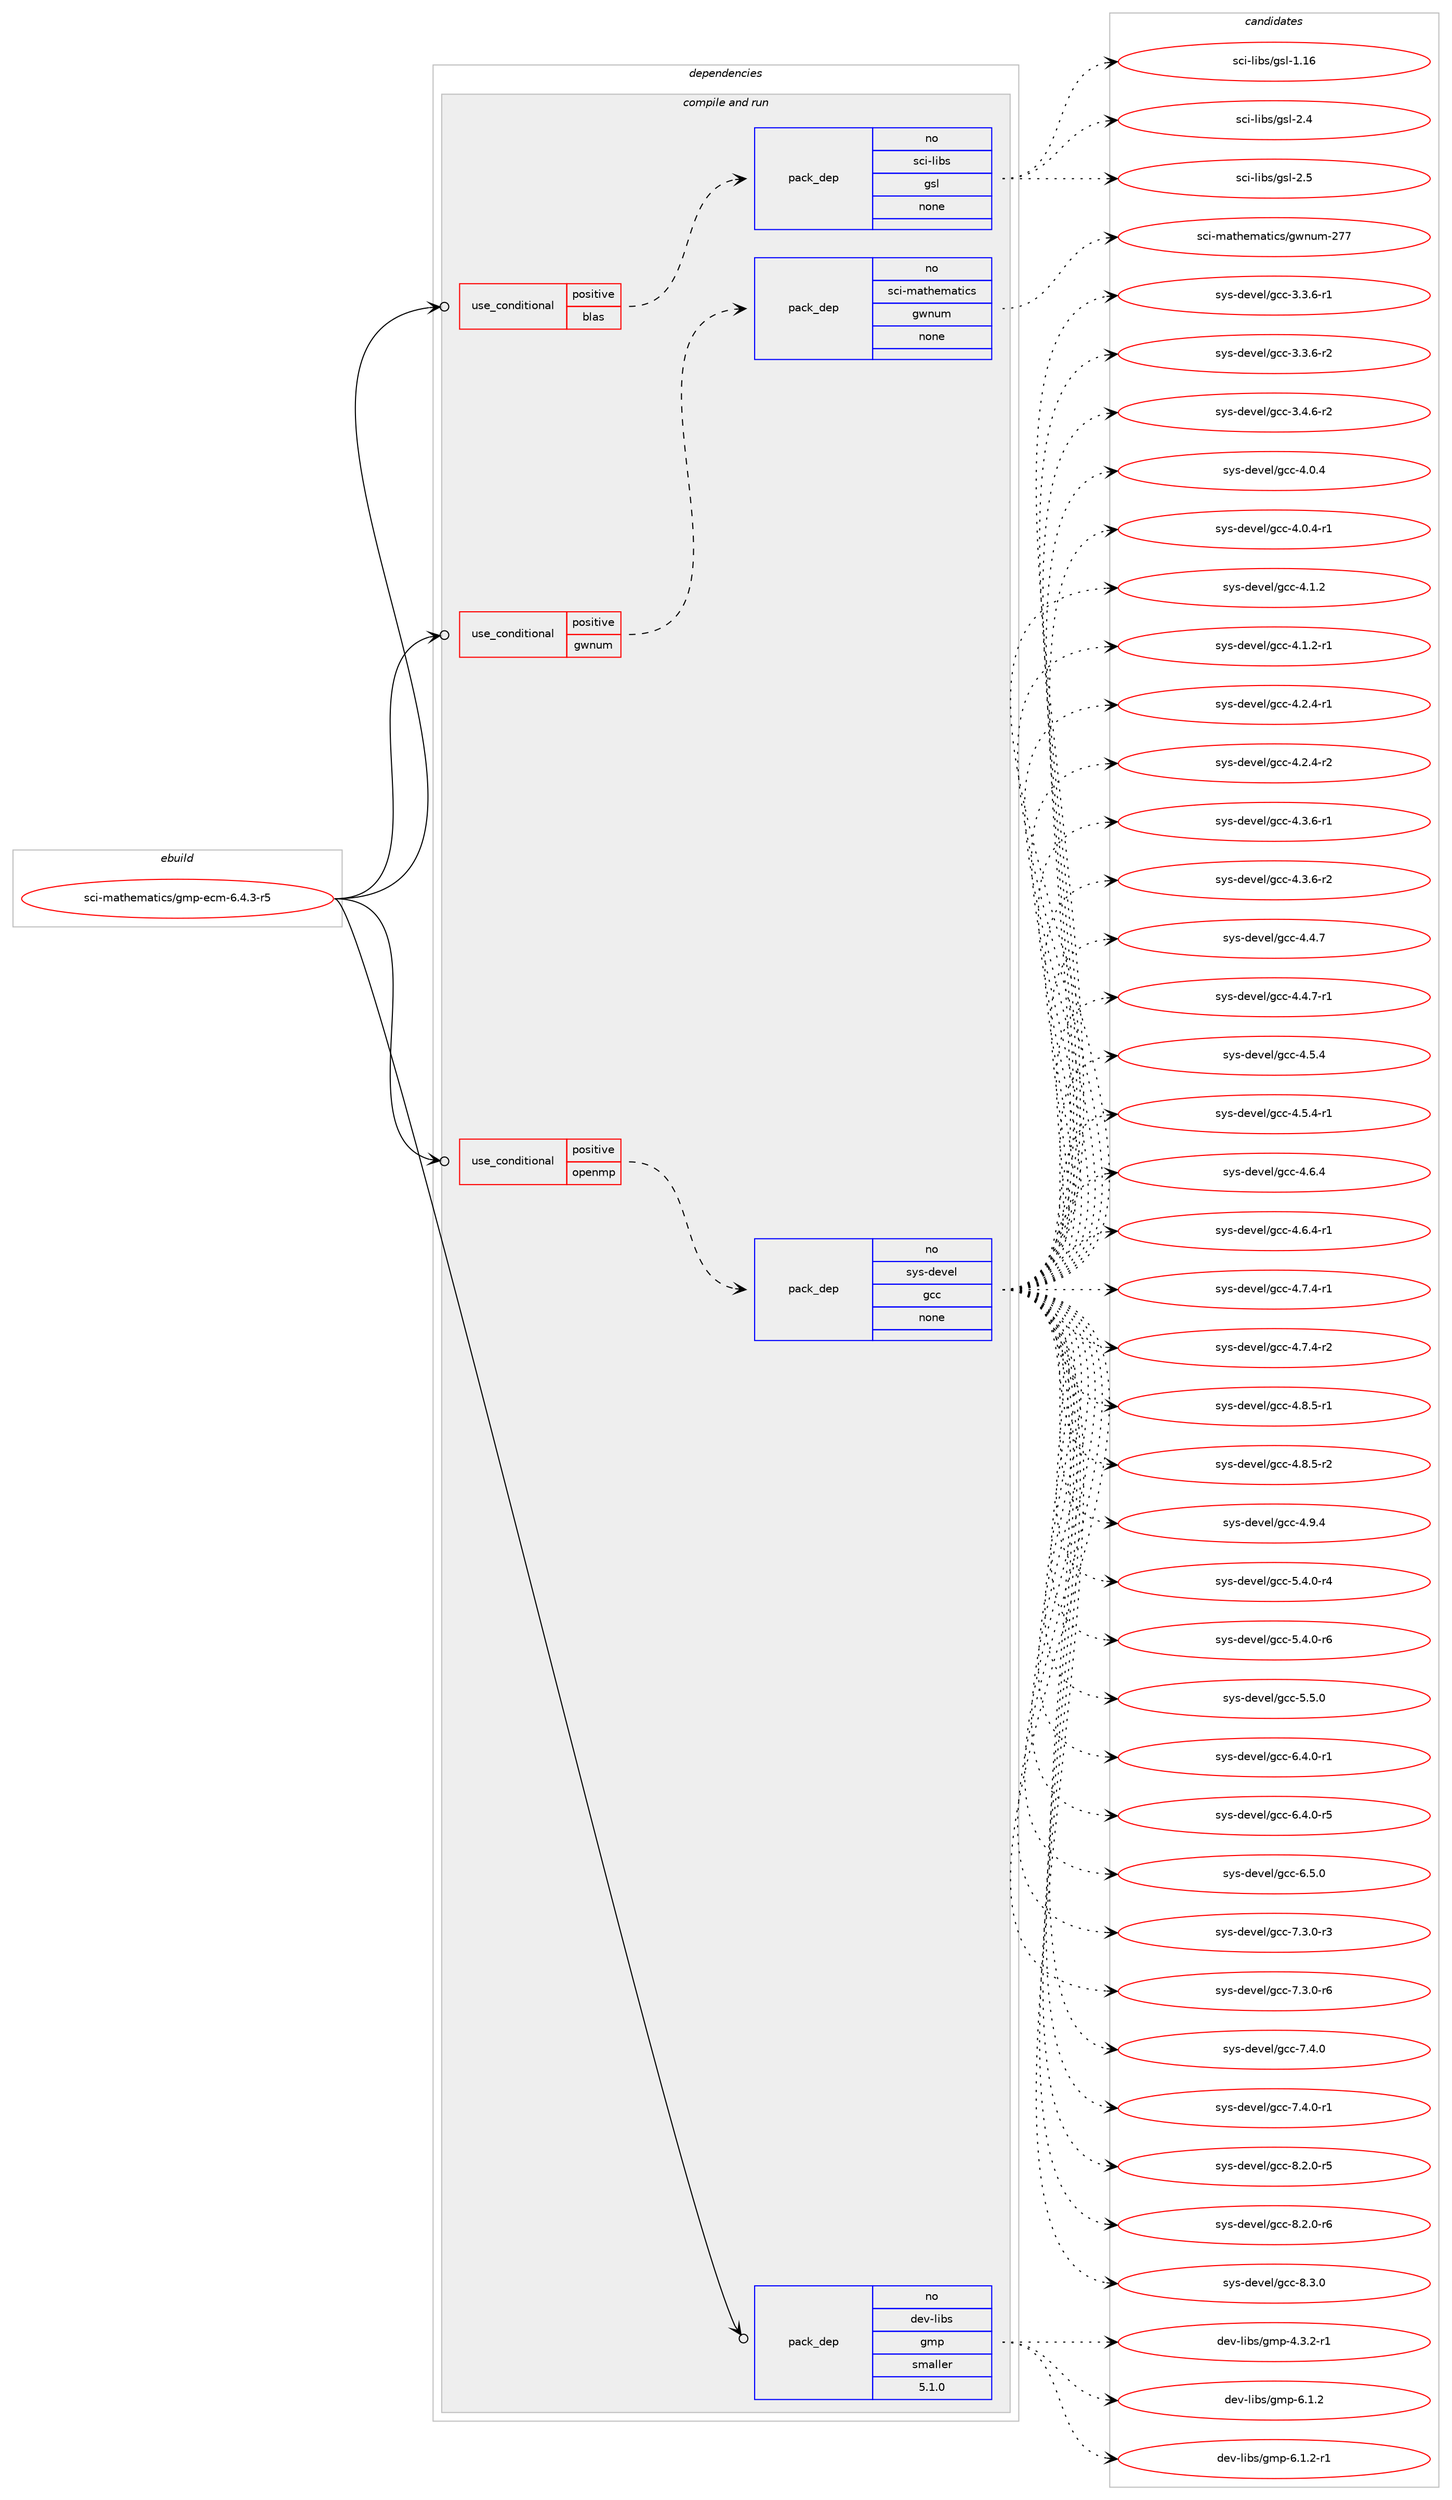 digraph prolog {

# *************
# Graph options
# *************

newrank=true;
concentrate=true;
compound=true;
graph [rankdir=LR,fontname=Helvetica,fontsize=10,ranksep=1.5];#, ranksep=2.5, nodesep=0.2];
edge  [arrowhead=vee];
node  [fontname=Helvetica,fontsize=10];

# **********
# The ebuild
# **********

subgraph cluster_leftcol {
color=gray;
rank=same;
label=<<i>ebuild</i>>;
id [label="sci-mathematics/gmp-ecm-6.4.3-r5", color=red, width=4, href="../sci-mathematics/gmp-ecm-6.4.3-r5.svg"];
}

# ****************
# The dependencies
# ****************

subgraph cluster_midcol {
color=gray;
label=<<i>dependencies</i>>;
subgraph cluster_compile {
fillcolor="#eeeeee";
style=filled;
label=<<i>compile</i>>;
}
subgraph cluster_compileandrun {
fillcolor="#eeeeee";
style=filled;
label=<<i>compile and run</i>>;
subgraph cond454518 {
dependency1698242 [label=<<TABLE BORDER="0" CELLBORDER="1" CELLSPACING="0" CELLPADDING="4"><TR><TD ROWSPAN="3" CELLPADDING="10">use_conditional</TD></TR><TR><TD>positive</TD></TR><TR><TD>blas</TD></TR></TABLE>>, shape=none, color=red];
subgraph pack1215887 {
dependency1698243 [label=<<TABLE BORDER="0" CELLBORDER="1" CELLSPACING="0" CELLPADDING="4" WIDTH="220"><TR><TD ROWSPAN="6" CELLPADDING="30">pack_dep</TD></TR><TR><TD WIDTH="110">no</TD></TR><TR><TD>sci-libs</TD></TR><TR><TD>gsl</TD></TR><TR><TD>none</TD></TR><TR><TD></TD></TR></TABLE>>, shape=none, color=blue];
}
dependency1698242:e -> dependency1698243:w [weight=20,style="dashed",arrowhead="vee"];
}
id:e -> dependency1698242:w [weight=20,style="solid",arrowhead="odotvee"];
subgraph cond454519 {
dependency1698244 [label=<<TABLE BORDER="0" CELLBORDER="1" CELLSPACING="0" CELLPADDING="4"><TR><TD ROWSPAN="3" CELLPADDING="10">use_conditional</TD></TR><TR><TD>positive</TD></TR><TR><TD>gwnum</TD></TR></TABLE>>, shape=none, color=red];
subgraph pack1215888 {
dependency1698245 [label=<<TABLE BORDER="0" CELLBORDER="1" CELLSPACING="0" CELLPADDING="4" WIDTH="220"><TR><TD ROWSPAN="6" CELLPADDING="30">pack_dep</TD></TR><TR><TD WIDTH="110">no</TD></TR><TR><TD>sci-mathematics</TD></TR><TR><TD>gwnum</TD></TR><TR><TD>none</TD></TR><TR><TD></TD></TR></TABLE>>, shape=none, color=blue];
}
dependency1698244:e -> dependency1698245:w [weight=20,style="dashed",arrowhead="vee"];
}
id:e -> dependency1698244:w [weight=20,style="solid",arrowhead="odotvee"];
subgraph cond454520 {
dependency1698246 [label=<<TABLE BORDER="0" CELLBORDER="1" CELLSPACING="0" CELLPADDING="4"><TR><TD ROWSPAN="3" CELLPADDING="10">use_conditional</TD></TR><TR><TD>positive</TD></TR><TR><TD>openmp</TD></TR></TABLE>>, shape=none, color=red];
subgraph pack1215889 {
dependency1698247 [label=<<TABLE BORDER="0" CELLBORDER="1" CELLSPACING="0" CELLPADDING="4" WIDTH="220"><TR><TD ROWSPAN="6" CELLPADDING="30">pack_dep</TD></TR><TR><TD WIDTH="110">no</TD></TR><TR><TD>sys-devel</TD></TR><TR><TD>gcc</TD></TR><TR><TD>none</TD></TR><TR><TD></TD></TR></TABLE>>, shape=none, color=blue];
}
dependency1698246:e -> dependency1698247:w [weight=20,style="dashed",arrowhead="vee"];
}
id:e -> dependency1698246:w [weight=20,style="solid",arrowhead="odotvee"];
subgraph pack1215890 {
dependency1698248 [label=<<TABLE BORDER="0" CELLBORDER="1" CELLSPACING="0" CELLPADDING="4" WIDTH="220"><TR><TD ROWSPAN="6" CELLPADDING="30">pack_dep</TD></TR><TR><TD WIDTH="110">no</TD></TR><TR><TD>dev-libs</TD></TR><TR><TD>gmp</TD></TR><TR><TD>smaller</TD></TR><TR><TD>5.1.0</TD></TR></TABLE>>, shape=none, color=blue];
}
id:e -> dependency1698248:w [weight=20,style="solid",arrowhead="odotvee"];
}
subgraph cluster_run {
fillcolor="#eeeeee";
style=filled;
label=<<i>run</i>>;
}
}

# **************
# The candidates
# **************

subgraph cluster_choices {
rank=same;
color=gray;
label=<<i>candidates</i>>;

subgraph choice1215887 {
color=black;
nodesep=1;
choice115991054510810598115471031151084549464954 [label="sci-libs/gsl-1.16", color=red, width=4,href="../sci-libs/gsl-1.16.svg"];
choice1159910545108105981154710311510845504652 [label="sci-libs/gsl-2.4", color=red, width=4,href="../sci-libs/gsl-2.4.svg"];
choice1159910545108105981154710311510845504653 [label="sci-libs/gsl-2.5", color=red, width=4,href="../sci-libs/gsl-2.5.svg"];
dependency1698243:e -> choice115991054510810598115471031151084549464954:w [style=dotted,weight="100"];
dependency1698243:e -> choice1159910545108105981154710311510845504652:w [style=dotted,weight="100"];
dependency1698243:e -> choice1159910545108105981154710311510845504653:w [style=dotted,weight="100"];
}
subgraph choice1215888 {
color=black;
nodesep=1;
choice11599105451099711610410110997116105991154710311911011710945505555 [label="sci-mathematics/gwnum-277", color=red, width=4,href="../sci-mathematics/gwnum-277.svg"];
dependency1698245:e -> choice11599105451099711610410110997116105991154710311911011710945505555:w [style=dotted,weight="100"];
}
subgraph choice1215889 {
color=black;
nodesep=1;
choice115121115451001011181011084710399994551465146544511449 [label="sys-devel/gcc-3.3.6-r1", color=red, width=4,href="../sys-devel/gcc-3.3.6-r1.svg"];
choice115121115451001011181011084710399994551465146544511450 [label="sys-devel/gcc-3.3.6-r2", color=red, width=4,href="../sys-devel/gcc-3.3.6-r2.svg"];
choice115121115451001011181011084710399994551465246544511450 [label="sys-devel/gcc-3.4.6-r2", color=red, width=4,href="../sys-devel/gcc-3.4.6-r2.svg"];
choice11512111545100101118101108471039999455246484652 [label="sys-devel/gcc-4.0.4", color=red, width=4,href="../sys-devel/gcc-4.0.4.svg"];
choice115121115451001011181011084710399994552464846524511449 [label="sys-devel/gcc-4.0.4-r1", color=red, width=4,href="../sys-devel/gcc-4.0.4-r1.svg"];
choice11512111545100101118101108471039999455246494650 [label="sys-devel/gcc-4.1.2", color=red, width=4,href="../sys-devel/gcc-4.1.2.svg"];
choice115121115451001011181011084710399994552464946504511449 [label="sys-devel/gcc-4.1.2-r1", color=red, width=4,href="../sys-devel/gcc-4.1.2-r1.svg"];
choice115121115451001011181011084710399994552465046524511449 [label="sys-devel/gcc-4.2.4-r1", color=red, width=4,href="../sys-devel/gcc-4.2.4-r1.svg"];
choice115121115451001011181011084710399994552465046524511450 [label="sys-devel/gcc-4.2.4-r2", color=red, width=4,href="../sys-devel/gcc-4.2.4-r2.svg"];
choice115121115451001011181011084710399994552465146544511449 [label="sys-devel/gcc-4.3.6-r1", color=red, width=4,href="../sys-devel/gcc-4.3.6-r1.svg"];
choice115121115451001011181011084710399994552465146544511450 [label="sys-devel/gcc-4.3.6-r2", color=red, width=4,href="../sys-devel/gcc-4.3.6-r2.svg"];
choice11512111545100101118101108471039999455246524655 [label="sys-devel/gcc-4.4.7", color=red, width=4,href="../sys-devel/gcc-4.4.7.svg"];
choice115121115451001011181011084710399994552465246554511449 [label="sys-devel/gcc-4.4.7-r1", color=red, width=4,href="../sys-devel/gcc-4.4.7-r1.svg"];
choice11512111545100101118101108471039999455246534652 [label="sys-devel/gcc-4.5.4", color=red, width=4,href="../sys-devel/gcc-4.5.4.svg"];
choice115121115451001011181011084710399994552465346524511449 [label="sys-devel/gcc-4.5.4-r1", color=red, width=4,href="../sys-devel/gcc-4.5.4-r1.svg"];
choice11512111545100101118101108471039999455246544652 [label="sys-devel/gcc-4.6.4", color=red, width=4,href="../sys-devel/gcc-4.6.4.svg"];
choice115121115451001011181011084710399994552465446524511449 [label="sys-devel/gcc-4.6.4-r1", color=red, width=4,href="../sys-devel/gcc-4.6.4-r1.svg"];
choice115121115451001011181011084710399994552465546524511449 [label="sys-devel/gcc-4.7.4-r1", color=red, width=4,href="../sys-devel/gcc-4.7.4-r1.svg"];
choice115121115451001011181011084710399994552465546524511450 [label="sys-devel/gcc-4.7.4-r2", color=red, width=4,href="../sys-devel/gcc-4.7.4-r2.svg"];
choice115121115451001011181011084710399994552465646534511449 [label="sys-devel/gcc-4.8.5-r1", color=red, width=4,href="../sys-devel/gcc-4.8.5-r1.svg"];
choice115121115451001011181011084710399994552465646534511450 [label="sys-devel/gcc-4.8.5-r2", color=red, width=4,href="../sys-devel/gcc-4.8.5-r2.svg"];
choice11512111545100101118101108471039999455246574652 [label="sys-devel/gcc-4.9.4", color=red, width=4,href="../sys-devel/gcc-4.9.4.svg"];
choice115121115451001011181011084710399994553465246484511452 [label="sys-devel/gcc-5.4.0-r4", color=red, width=4,href="../sys-devel/gcc-5.4.0-r4.svg"];
choice115121115451001011181011084710399994553465246484511454 [label="sys-devel/gcc-5.4.0-r6", color=red, width=4,href="../sys-devel/gcc-5.4.0-r6.svg"];
choice11512111545100101118101108471039999455346534648 [label="sys-devel/gcc-5.5.0", color=red, width=4,href="../sys-devel/gcc-5.5.0.svg"];
choice115121115451001011181011084710399994554465246484511449 [label="sys-devel/gcc-6.4.0-r1", color=red, width=4,href="../sys-devel/gcc-6.4.0-r1.svg"];
choice115121115451001011181011084710399994554465246484511453 [label="sys-devel/gcc-6.4.0-r5", color=red, width=4,href="../sys-devel/gcc-6.4.0-r5.svg"];
choice11512111545100101118101108471039999455446534648 [label="sys-devel/gcc-6.5.0", color=red, width=4,href="../sys-devel/gcc-6.5.0.svg"];
choice115121115451001011181011084710399994555465146484511451 [label="sys-devel/gcc-7.3.0-r3", color=red, width=4,href="../sys-devel/gcc-7.3.0-r3.svg"];
choice115121115451001011181011084710399994555465146484511454 [label="sys-devel/gcc-7.3.0-r6", color=red, width=4,href="../sys-devel/gcc-7.3.0-r6.svg"];
choice11512111545100101118101108471039999455546524648 [label="sys-devel/gcc-7.4.0", color=red, width=4,href="../sys-devel/gcc-7.4.0.svg"];
choice115121115451001011181011084710399994555465246484511449 [label="sys-devel/gcc-7.4.0-r1", color=red, width=4,href="../sys-devel/gcc-7.4.0-r1.svg"];
choice115121115451001011181011084710399994556465046484511453 [label="sys-devel/gcc-8.2.0-r5", color=red, width=4,href="../sys-devel/gcc-8.2.0-r5.svg"];
choice115121115451001011181011084710399994556465046484511454 [label="sys-devel/gcc-8.2.0-r6", color=red, width=4,href="../sys-devel/gcc-8.2.0-r6.svg"];
choice11512111545100101118101108471039999455646514648 [label="sys-devel/gcc-8.3.0", color=red, width=4,href="../sys-devel/gcc-8.3.0.svg"];
dependency1698247:e -> choice115121115451001011181011084710399994551465146544511449:w [style=dotted,weight="100"];
dependency1698247:e -> choice115121115451001011181011084710399994551465146544511450:w [style=dotted,weight="100"];
dependency1698247:e -> choice115121115451001011181011084710399994551465246544511450:w [style=dotted,weight="100"];
dependency1698247:e -> choice11512111545100101118101108471039999455246484652:w [style=dotted,weight="100"];
dependency1698247:e -> choice115121115451001011181011084710399994552464846524511449:w [style=dotted,weight="100"];
dependency1698247:e -> choice11512111545100101118101108471039999455246494650:w [style=dotted,weight="100"];
dependency1698247:e -> choice115121115451001011181011084710399994552464946504511449:w [style=dotted,weight="100"];
dependency1698247:e -> choice115121115451001011181011084710399994552465046524511449:w [style=dotted,weight="100"];
dependency1698247:e -> choice115121115451001011181011084710399994552465046524511450:w [style=dotted,weight="100"];
dependency1698247:e -> choice115121115451001011181011084710399994552465146544511449:w [style=dotted,weight="100"];
dependency1698247:e -> choice115121115451001011181011084710399994552465146544511450:w [style=dotted,weight="100"];
dependency1698247:e -> choice11512111545100101118101108471039999455246524655:w [style=dotted,weight="100"];
dependency1698247:e -> choice115121115451001011181011084710399994552465246554511449:w [style=dotted,weight="100"];
dependency1698247:e -> choice11512111545100101118101108471039999455246534652:w [style=dotted,weight="100"];
dependency1698247:e -> choice115121115451001011181011084710399994552465346524511449:w [style=dotted,weight="100"];
dependency1698247:e -> choice11512111545100101118101108471039999455246544652:w [style=dotted,weight="100"];
dependency1698247:e -> choice115121115451001011181011084710399994552465446524511449:w [style=dotted,weight="100"];
dependency1698247:e -> choice115121115451001011181011084710399994552465546524511449:w [style=dotted,weight="100"];
dependency1698247:e -> choice115121115451001011181011084710399994552465546524511450:w [style=dotted,weight="100"];
dependency1698247:e -> choice115121115451001011181011084710399994552465646534511449:w [style=dotted,weight="100"];
dependency1698247:e -> choice115121115451001011181011084710399994552465646534511450:w [style=dotted,weight="100"];
dependency1698247:e -> choice11512111545100101118101108471039999455246574652:w [style=dotted,weight="100"];
dependency1698247:e -> choice115121115451001011181011084710399994553465246484511452:w [style=dotted,weight="100"];
dependency1698247:e -> choice115121115451001011181011084710399994553465246484511454:w [style=dotted,weight="100"];
dependency1698247:e -> choice11512111545100101118101108471039999455346534648:w [style=dotted,weight="100"];
dependency1698247:e -> choice115121115451001011181011084710399994554465246484511449:w [style=dotted,weight="100"];
dependency1698247:e -> choice115121115451001011181011084710399994554465246484511453:w [style=dotted,weight="100"];
dependency1698247:e -> choice11512111545100101118101108471039999455446534648:w [style=dotted,weight="100"];
dependency1698247:e -> choice115121115451001011181011084710399994555465146484511451:w [style=dotted,weight="100"];
dependency1698247:e -> choice115121115451001011181011084710399994555465146484511454:w [style=dotted,weight="100"];
dependency1698247:e -> choice11512111545100101118101108471039999455546524648:w [style=dotted,weight="100"];
dependency1698247:e -> choice115121115451001011181011084710399994555465246484511449:w [style=dotted,weight="100"];
dependency1698247:e -> choice115121115451001011181011084710399994556465046484511453:w [style=dotted,weight="100"];
dependency1698247:e -> choice115121115451001011181011084710399994556465046484511454:w [style=dotted,weight="100"];
dependency1698247:e -> choice11512111545100101118101108471039999455646514648:w [style=dotted,weight="100"];
}
subgraph choice1215890 {
color=black;
nodesep=1;
choice1001011184510810598115471031091124552465146504511449 [label="dev-libs/gmp-4.3.2-r1", color=red, width=4,href="../dev-libs/gmp-4.3.2-r1.svg"];
choice100101118451081059811547103109112455446494650 [label="dev-libs/gmp-6.1.2", color=red, width=4,href="../dev-libs/gmp-6.1.2.svg"];
choice1001011184510810598115471031091124554464946504511449 [label="dev-libs/gmp-6.1.2-r1", color=red, width=4,href="../dev-libs/gmp-6.1.2-r1.svg"];
dependency1698248:e -> choice1001011184510810598115471031091124552465146504511449:w [style=dotted,weight="100"];
dependency1698248:e -> choice100101118451081059811547103109112455446494650:w [style=dotted,weight="100"];
dependency1698248:e -> choice1001011184510810598115471031091124554464946504511449:w [style=dotted,weight="100"];
}
}

}
